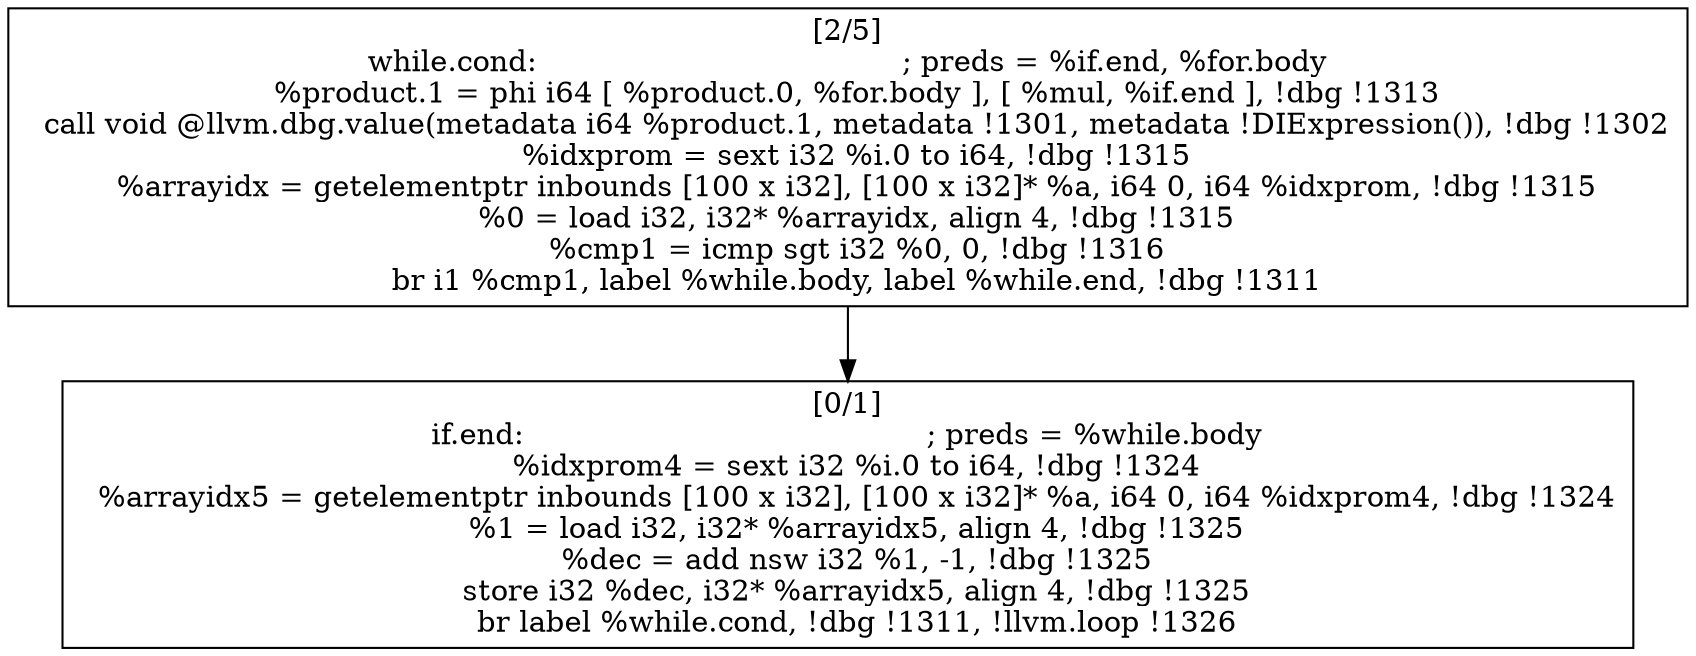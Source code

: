 
digraph G {


node65 [label="[0/1]
if.end:                                           ; preds = %while.body
  %idxprom4 = sext i32 %i.0 to i64, !dbg !1324
  %arrayidx5 = getelementptr inbounds [100 x i32], [100 x i32]* %a, i64 0, i64 %idxprom4, !dbg !1324
  %1 = load i32, i32* %arrayidx5, align 4, !dbg !1325
  %dec = add nsw i32 %1, -1, !dbg !1325
  store i32 %dec, i32* %arrayidx5, align 4, !dbg !1325
  br label %while.cond, !dbg !1311, !llvm.loop !1326
",shape=rectangle ]
node64 [label="[2/5]
while.cond:                                       ; preds = %if.end, %for.body
  %product.1 = phi i64 [ %product.0, %for.body ], [ %mul, %if.end ], !dbg !1313
  call void @llvm.dbg.value(metadata i64 %product.1, metadata !1301, metadata !DIExpression()), !dbg !1302
  %idxprom = sext i32 %i.0 to i64, !dbg !1315
  %arrayidx = getelementptr inbounds [100 x i32], [100 x i32]* %a, i64 0, i64 %idxprom, !dbg !1315
  %0 = load i32, i32* %arrayidx, align 4, !dbg !1315
  %cmp1 = icmp sgt i32 %0, 0, !dbg !1316
  br i1 %cmp1, label %while.body, label %while.end, !dbg !1311
",shape=rectangle ]

node64->node65 [ ]


}
